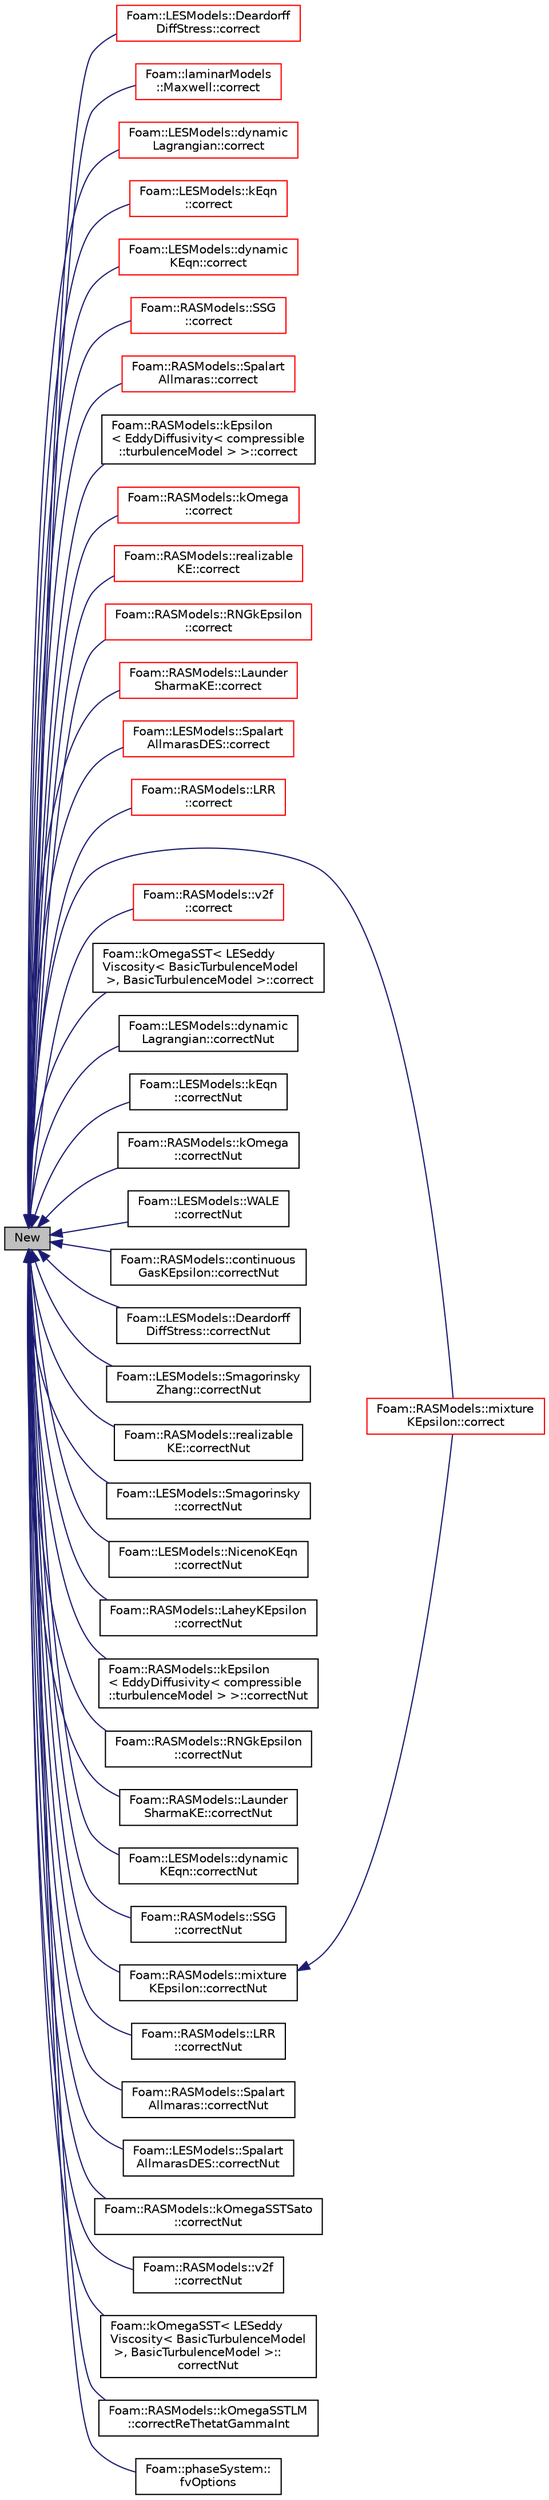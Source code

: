 digraph "New"
{
  bgcolor="transparent";
  edge [fontname="Helvetica",fontsize="10",labelfontname="Helvetica",labelfontsize="10"];
  node [fontname="Helvetica",fontsize="10",shape=record];
  rankdir="LR";
  Node130 [label="New",height=0.2,width=0.4,color="black", fillcolor="grey75", style="filled", fontcolor="black"];
  Node130 -> Node131 [dir="back",color="midnightblue",fontsize="10",style="solid",fontname="Helvetica"];
  Node131 [label="Foam::LESModels::Deardorff\lDiffStress::correct",height=0.2,width=0.4,color="red",URL="$a32205.html#a3ae44b28050c3aa494c1d8e18cf618c1",tooltip="Correct sub-grid stress, eddy-Viscosity and related properties. "];
  Node130 -> Node133 [dir="back",color="midnightblue",fontsize="10",style="solid",fontname="Helvetica"];
  Node133 [label="Foam::laminarModels\l::Maxwell::correct",height=0.2,width=0.4,color="red",URL="$a32197.html#a3ae44b28050c3aa494c1d8e18cf618c1",tooltip="Solve the turbulence equations and correct eddy-Viscosity and. "];
  Node130 -> Node135 [dir="back",color="midnightblue",fontsize="10",style="solid",fontname="Helvetica"];
  Node135 [label="Foam::LESModels::dynamic\lLagrangian::correct",height=0.2,width=0.4,color="red",URL="$a32213.html#a3ae44b28050c3aa494c1d8e18cf618c1",tooltip="Correct Eddy-Viscosity and related properties. "];
  Node130 -> Node137 [dir="back",color="midnightblue",fontsize="10",style="solid",fontname="Helvetica"];
  Node137 [label="Foam::LESModels::kEqn\l::correct",height=0.2,width=0.4,color="red",URL="$a32217.html#a3ae44b28050c3aa494c1d8e18cf618c1",tooltip="Correct eddy-Viscosity and related properties. "];
  Node130 -> Node139 [dir="back",color="midnightblue",fontsize="10",style="solid",fontname="Helvetica"];
  Node139 [label="Foam::LESModels::dynamic\lKEqn::correct",height=0.2,width=0.4,color="red",URL="$a32209.html#a3ae44b28050c3aa494c1d8e18cf618c1",tooltip="Correct Eddy-Viscosity and related properties. "];
  Node130 -> Node141 [dir="back",color="midnightblue",fontsize="10",style="solid",fontname="Helvetica"];
  Node141 [label="Foam::RASModels::SSG\l::correct",height=0.2,width=0.4,color="red",URL="$a32377.html#a3ae44b28050c3aa494c1d8e18cf618c1",tooltip="Solve the turbulence equations and correct eddy-Viscosity and. "];
  Node130 -> Node143 [dir="back",color="midnightblue",fontsize="10",style="solid",fontname="Helvetica"];
  Node143 [label="Foam::RASModels::Spalart\lAllmaras::correct",height=0.2,width=0.4,color="red",URL="$a32373.html#a3ae44b28050c3aa494c1d8e18cf618c1",tooltip="Solve the turbulence equations and correct the turbulence viscosity. "];
  Node130 -> Node145 [dir="back",color="midnightblue",fontsize="10",style="solid",fontname="Helvetica"];
  Node145 [label="Foam::RASModels::kEpsilon\l\< EddyDiffusivity\< compressible\l::turbulenceModel \> \>::correct",height=0.2,width=0.4,color="black",URL="$a32333.html#a3ae44b28050c3aa494c1d8e18cf618c1",tooltip="Solve the turbulence equations and correct the turbulence viscosity. "];
  Node130 -> Node146 [dir="back",color="midnightblue",fontsize="10",style="solid",fontname="Helvetica"];
  Node146 [label="Foam::RASModels::kOmega\l::correct",height=0.2,width=0.4,color="red",URL="$a32337.html#a3ae44b28050c3aa494c1d8e18cf618c1",tooltip="Solve the turbulence equations and correct the turbulence viscosity. "];
  Node130 -> Node148 [dir="back",color="midnightblue",fontsize="10",style="solid",fontname="Helvetica"];
  Node148 [label="Foam::RASModels::realizable\lKE::correct",height=0.2,width=0.4,color="red",URL="$a32365.html#a3ae44b28050c3aa494c1d8e18cf618c1",tooltip="Solve the turbulence equations and correct the turbulence viscosity. "];
  Node130 -> Node150 [dir="back",color="midnightblue",fontsize="10",style="solid",fontname="Helvetica"];
  Node150 [label="Foam::RASModels::RNGkEpsilon\l::correct",height=0.2,width=0.4,color="red",URL="$a32369.html#a3ae44b28050c3aa494c1d8e18cf618c1",tooltip="Solve the turbulence equations and correct the turbulence viscosity. "];
  Node130 -> Node152 [dir="back",color="midnightblue",fontsize="10",style="solid",fontname="Helvetica"];
  Node152 [label="Foam::RASModels::Launder\lSharmaKE::correct",height=0.2,width=0.4,color="red",URL="$a32353.html#a3ae44b28050c3aa494c1d8e18cf618c1",tooltip="Solve the turbulence equations and correct the turbulence viscosity. "];
  Node130 -> Node154 [dir="back",color="midnightblue",fontsize="10",style="solid",fontname="Helvetica"];
  Node154 [label="Foam::LESModels::Spalart\lAllmarasDES::correct",height=0.2,width=0.4,color="red",URL="$a32289.html#a3ae44b28050c3aa494c1d8e18cf618c1",tooltip="Correct nuTilda and related properties. "];
  Node130 -> Node156 [dir="back",color="midnightblue",fontsize="10",style="solid",fontname="Helvetica"];
  Node156 [label="Foam::RASModels::LRR\l::correct",height=0.2,width=0.4,color="red",URL="$a32357.html#a3ae44b28050c3aa494c1d8e18cf618c1",tooltip="Solve the turbulence equations and correct eddy-Viscosity and. "];
  Node130 -> Node158 [dir="back",color="midnightblue",fontsize="10",style="solid",fontname="Helvetica"];
  Node158 [label="Foam::RASModels::mixture\lKEpsilon::correct",height=0.2,width=0.4,color="red",URL="$a32109.html#a3ae44b28050c3aa494c1d8e18cf618c1",tooltip="Solve the turbulence equations and correct the turbulence viscosity. "];
  Node130 -> Node160 [dir="back",color="midnightblue",fontsize="10",style="solid",fontname="Helvetica"];
  Node160 [label="Foam::RASModels::v2f\l::correct",height=0.2,width=0.4,color="red",URL="$a32381.html#a3ae44b28050c3aa494c1d8e18cf618c1",tooltip="Solve the turbulence equations and correct the turbulence viscosity. "];
  Node130 -> Node162 [dir="back",color="midnightblue",fontsize="10",style="solid",fontname="Helvetica"];
  Node162 [label="Foam::kOmegaSST\< LESeddy\lViscosity\< BasicTurbulenceModel\l \>, BasicTurbulenceModel \>::correct",height=0.2,width=0.4,color="black",URL="$a32117.html#a3ae44b28050c3aa494c1d8e18cf618c1",tooltip="Solve the turbulence equations and correct the turbulence viscosity. "];
  Node130 -> Node163 [dir="back",color="midnightblue",fontsize="10",style="solid",fontname="Helvetica"];
  Node163 [label="Foam::LESModels::dynamic\lLagrangian::correctNut",height=0.2,width=0.4,color="black",URL="$a32213.html#a49501d539a9eb81be373db98c31bc2b0",tooltip="Update sub-grid eddy-viscosity. "];
  Node130 -> Node164 [dir="back",color="midnightblue",fontsize="10",style="solid",fontname="Helvetica"];
  Node164 [label="Foam::LESModels::kEqn\l::correctNut",height=0.2,width=0.4,color="black",URL="$a32217.html#aaffe89433f18f1ee4137486e19219448"];
  Node130 -> Node165 [dir="back",color="midnightblue",fontsize="10",style="solid",fontname="Helvetica"];
  Node165 [label="Foam::RASModels::kOmega\l::correctNut",height=0.2,width=0.4,color="black",URL="$a32337.html#aaffe89433f18f1ee4137486e19219448"];
  Node130 -> Node166 [dir="back",color="midnightblue",fontsize="10",style="solid",fontname="Helvetica"];
  Node166 [label="Foam::LESModels::WALE\l::correctNut",height=0.2,width=0.4,color="black",URL="$a32297.html#aaffe89433f18f1ee4137486e19219448",tooltip="Update the SGS eddy-viscosity. "];
  Node130 -> Node167 [dir="back",color="midnightblue",fontsize="10",style="solid",fontname="Helvetica"];
  Node167 [label="Foam::RASModels::continuous\lGasKEpsilon::correctNut",height=0.2,width=0.4,color="black",URL="$a32097.html#aaffe89433f18f1ee4137486e19219448"];
  Node130 -> Node168 [dir="back",color="midnightblue",fontsize="10",style="solid",fontname="Helvetica"];
  Node168 [label="Foam::LESModels::Deardorff\lDiffStress::correctNut",height=0.2,width=0.4,color="black",URL="$a32205.html#aaffe89433f18f1ee4137486e19219448",tooltip="Update the eddy-viscosity. "];
  Node130 -> Node169 [dir="back",color="midnightblue",fontsize="10",style="solid",fontname="Helvetica"];
  Node169 [label="Foam::LESModels::Smagorinsky\lZhang::correctNut",height=0.2,width=0.4,color="black",URL="$a32089.html#aaffe89433f18f1ee4137486e19219448",tooltip="Update the SGS eddy viscosity. "];
  Node130 -> Node170 [dir="back",color="midnightblue",fontsize="10",style="solid",fontname="Helvetica"];
  Node170 [label="Foam::RASModels::realizable\lKE::correctNut",height=0.2,width=0.4,color="black",URL="$a32365.html#a2957cc34e2bd97ee417bf80bbc577c59"];
  Node130 -> Node171 [dir="back",color="midnightblue",fontsize="10",style="solid",fontname="Helvetica"];
  Node171 [label="Foam::LESModels::Smagorinsky\l::correctNut",height=0.2,width=0.4,color="black",URL="$a32281.html#aaffe89433f18f1ee4137486e19219448",tooltip="Update the SGS eddy viscosity. "];
  Node130 -> Node172 [dir="back",color="midnightblue",fontsize="10",style="solid",fontname="Helvetica"];
  Node172 [label="Foam::LESModels::NicenoKEqn\l::correctNut",height=0.2,width=0.4,color="black",URL="$a32085.html#aaffe89433f18f1ee4137486e19219448"];
  Node130 -> Node173 [dir="back",color="midnightblue",fontsize="10",style="solid",fontname="Helvetica"];
  Node173 [label="Foam::RASModels::LaheyKEpsilon\l::correctNut",height=0.2,width=0.4,color="black",URL="$a32105.html#aaffe89433f18f1ee4137486e19219448"];
  Node130 -> Node174 [dir="back",color="midnightblue",fontsize="10",style="solid",fontname="Helvetica"];
  Node174 [label="Foam::RASModels::kEpsilon\l\< EddyDiffusivity\< compressible\l::turbulenceModel \> \>::correctNut",height=0.2,width=0.4,color="black",URL="$a32333.html#aaffe89433f18f1ee4137486e19219448"];
  Node130 -> Node175 [dir="back",color="midnightblue",fontsize="10",style="solid",fontname="Helvetica"];
  Node175 [label="Foam::RASModels::RNGkEpsilon\l::correctNut",height=0.2,width=0.4,color="black",URL="$a32369.html#aaffe89433f18f1ee4137486e19219448"];
  Node130 -> Node176 [dir="back",color="midnightblue",fontsize="10",style="solid",fontname="Helvetica"];
  Node176 [label="Foam::RASModels::Launder\lSharmaKE::correctNut",height=0.2,width=0.4,color="black",URL="$a32353.html#aaffe89433f18f1ee4137486e19219448"];
  Node130 -> Node177 [dir="back",color="midnightblue",fontsize="10",style="solid",fontname="Helvetica"];
  Node177 [label="Foam::LESModels::dynamic\lKEqn::correctNut",height=0.2,width=0.4,color="black",URL="$a32209.html#a4fd4b75ace8664e683265b3906fae067",tooltip="Update sub-grid eddy-viscosity. "];
  Node130 -> Node178 [dir="back",color="midnightblue",fontsize="10",style="solid",fontname="Helvetica"];
  Node178 [label="Foam::RASModels::SSG\l::correctNut",height=0.2,width=0.4,color="black",URL="$a32377.html#aaffe89433f18f1ee4137486e19219448",tooltip="Update the eddy-viscosity. "];
  Node130 -> Node179 [dir="back",color="midnightblue",fontsize="10",style="solid",fontname="Helvetica"];
  Node179 [label="Foam::RASModels::mixture\lKEpsilon::correctNut",height=0.2,width=0.4,color="black",URL="$a32109.html#aaffe89433f18f1ee4137486e19219448"];
  Node179 -> Node158 [dir="back",color="midnightblue",fontsize="10",style="solid",fontname="Helvetica"];
  Node130 -> Node180 [dir="back",color="midnightblue",fontsize="10",style="solid",fontname="Helvetica"];
  Node180 [label="Foam::RASModels::LRR\l::correctNut",height=0.2,width=0.4,color="black",URL="$a32357.html#aaffe89433f18f1ee4137486e19219448",tooltip="Update the eddy-viscosity. "];
  Node130 -> Node181 [dir="back",color="midnightblue",fontsize="10",style="solid",fontname="Helvetica"];
  Node181 [label="Foam::RASModels::Spalart\lAllmaras::correctNut",height=0.2,width=0.4,color="black",URL="$a32373.html#a2dcc60a41344ed6b9925cafa52312ae2"];
  Node130 -> Node182 [dir="back",color="midnightblue",fontsize="10",style="solid",fontname="Helvetica"];
  Node182 [label="Foam::LESModels::Spalart\lAllmarasDES::correctNut",height=0.2,width=0.4,color="black",URL="$a32289.html#a2dcc60a41344ed6b9925cafa52312ae2"];
  Node130 -> Node183 [dir="back",color="midnightblue",fontsize="10",style="solid",fontname="Helvetica"];
  Node183 [label="Foam::RASModels::kOmegaSSTSato\l::correctNut",height=0.2,width=0.4,color="black",URL="$a32101.html#aaffe89433f18f1ee4137486e19219448"];
  Node130 -> Node184 [dir="back",color="midnightblue",fontsize="10",style="solid",fontname="Helvetica"];
  Node184 [label="Foam::RASModels::v2f\l::correctNut",height=0.2,width=0.4,color="black",URL="$a32381.html#aaffe89433f18f1ee4137486e19219448"];
  Node130 -> Node185 [dir="back",color="midnightblue",fontsize="10",style="solid",fontname="Helvetica"];
  Node185 [label="Foam::kOmegaSST\< LESeddy\lViscosity\< BasicTurbulenceModel\l \>, BasicTurbulenceModel \>::\lcorrectNut",height=0.2,width=0.4,color="black",URL="$a32117.html#aa578216b72d8b817035c3349cc981033"];
  Node130 -> Node186 [dir="back",color="midnightblue",fontsize="10",style="solid",fontname="Helvetica"];
  Node186 [label="Foam::RASModels::kOmegaSSTLM\l::correctReThetatGammaInt",height=0.2,width=0.4,color="black",URL="$a32345.html#a5ed23487ae367b4b7cc373392b3d0455",tooltip="Solve the turbulence equations and correct the turbulence viscosity. "];
  Node130 -> Node187 [dir="back",color="midnightblue",fontsize="10",style="solid",fontname="Helvetica"];
  Node187 [label="Foam::phaseSystem::\lfvOptions",height=0.2,width=0.4,color="black",URL="$a33497.html#ad8c383e0edb2e4dd59477a4e59cd7e85",tooltip="Optional FV-options. "];
}
